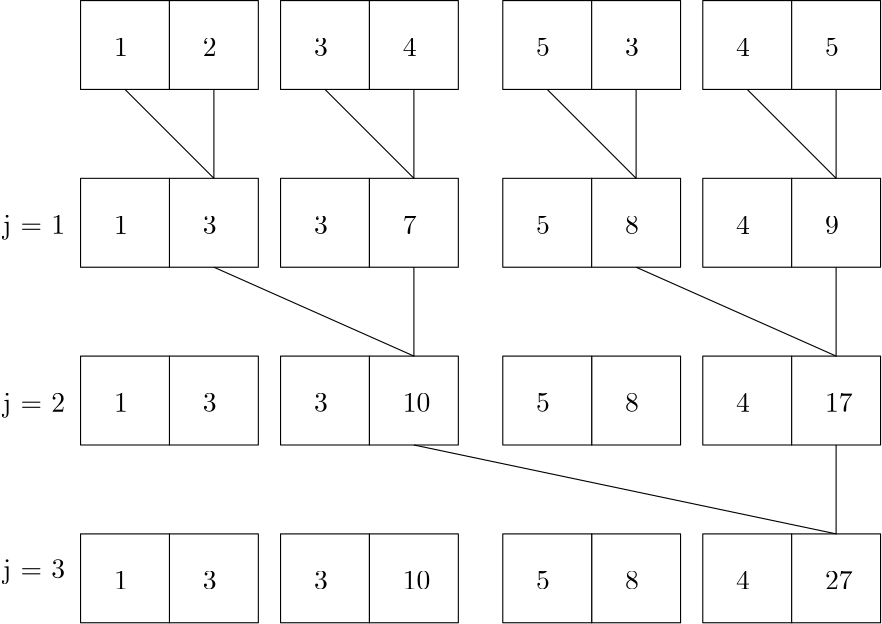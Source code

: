 <?xml version="1.0"?>
<!DOCTYPE ipe SYSTEM "ipe.dtd">
<ipe version="70005" creator="Ipe 7.1.2">
<info created="D:20120605181249" modified="D:20120605225826"/>
<ipestyle name="basic">
<symbol name="arrow/arc(spx)">
<path stroke="sym-stroke" fill="sym-stroke" pen="sym-pen">
0 0 m
-1 0.333 l
-1 -0.333 l
h
</path>
</symbol>
<symbol name="arrow/farc(spx)">
<path stroke="sym-stroke" fill="white" pen="sym-pen">
0 0 m
-1 0.333 l
-1 -0.333 l
h
</path>
</symbol>
<symbol name="mark/circle(sx)" transformations="translations">
<path fill="sym-stroke">
0.6 0 0 0.6 0 0 e
0.4 0 0 0.4 0 0 e
</path>
</symbol>
<symbol name="mark/disk(sx)" transformations="translations">
<path fill="sym-stroke">
0.6 0 0 0.6 0 0 e
</path>
</symbol>
<symbol name="mark/fdisk(sfx)" transformations="translations">
<group>
<path fill="sym-fill">
0.5 0 0 0.5 0 0 e
</path>
<path fill="sym-stroke" fillrule="eofill">
0.6 0 0 0.6 0 0 e
0.4 0 0 0.4 0 0 e
</path>
</group>
</symbol>
<symbol name="mark/box(sx)" transformations="translations">
<path fill="sym-stroke" fillrule="eofill">
-0.6 -0.6 m
0.6 -0.6 l
0.6 0.6 l
-0.6 0.6 l
h
-0.4 -0.4 m
0.4 -0.4 l
0.4 0.4 l
-0.4 0.4 l
h
</path>
</symbol>
<symbol name="mark/square(sx)" transformations="translations">
<path fill="sym-stroke">
-0.6 -0.6 m
0.6 -0.6 l
0.6 0.6 l
-0.6 0.6 l
h
</path>
</symbol>
<symbol name="mark/fsquare(sfx)" transformations="translations">
<group>
<path fill="sym-fill">
-0.5 -0.5 m
0.5 -0.5 l
0.5 0.5 l
-0.5 0.5 l
h
</path>
<path fill="sym-stroke" fillrule="eofill">
-0.6 -0.6 m
0.6 -0.6 l
0.6 0.6 l
-0.6 0.6 l
h
-0.4 -0.4 m
0.4 -0.4 l
0.4 0.4 l
-0.4 0.4 l
h
</path>
</group>
</symbol>
<symbol name="mark/cross(sx)" transformations="translations">
<group>
<path fill="sym-stroke">
-0.43 -0.57 m
0.57 0.43 l
0.43 0.57 l
-0.57 -0.43 l
h
</path>
<path fill="sym-stroke">
-0.43 0.57 m
0.57 -0.43 l
0.43 -0.57 l
-0.57 0.43 l
h
</path>
</group>
</symbol>
<symbol name="arrow/fnormal(spx)">
<path stroke="sym-stroke" fill="white" pen="sym-pen">
0 0 m
-1 0.333 l
-1 -0.333 l
h
</path>
</symbol>
<symbol name="arrow/pointed(spx)">
<path stroke="sym-stroke" fill="sym-stroke" pen="sym-pen">
0 0 m
-1 0.333 l
-0.8 0 l
-1 -0.333 l
h
</path>
</symbol>
<symbol name="arrow/fpointed(spx)">
<path stroke="sym-stroke" fill="white" pen="sym-pen">
0 0 m
-1 0.333 l
-0.8 0 l
-1 -0.333 l
h
</path>
</symbol>
<symbol name="arrow/linear(spx)">
<path stroke="sym-stroke" pen="sym-pen">
-1 0.333 m
0 0 l
-1 -0.333 l
</path>
</symbol>
<symbol name="arrow/fdouble(spx)">
<path stroke="sym-stroke" fill="white" pen="sym-pen">
0 0 m
-1 0.333 l
-1 -0.333 l
h
-1 0 m
-2 0.333 l
-2 -0.333 l
h
</path>
</symbol>
<symbol name="arrow/double(spx)">
<path stroke="sym-stroke" fill="sym-stroke" pen="sym-pen">
0 0 m
-1 0.333 l
-1 -0.333 l
h
-1 0 m
-2 0.333 l
-2 -0.333 l
h
</path>
</symbol>
<pen name="heavier" value="0.8"/>
<pen name="fat" value="1.2"/>
<pen name="ultrafat" value="2"/>
<symbolsize name="large" value="5"/>
<symbolsize name="small" value="2"/>
<symbolsize name="tiny" value="1.1"/>
<arrowsize name="large" value="10"/>
<arrowsize name="small" value="5"/>
<arrowsize name="tiny" value="3"/>
<color name="red" value="1 0 0"/>
<color name="green" value="0 1 0"/>
<color name="blue" value="0 0 1"/>
<color name="yellow" value="1 1 0"/>
<color name="orange" value="1 0.647 0"/>
<color name="gold" value="1 0.843 0"/>
<color name="purple" value="0.627 0.125 0.941"/>
<color name="gray" value="0.745"/>
<color name="brown" value="0.647 0.165 0.165"/>
<color name="navy" value="0 0 0.502"/>
<color name="pink" value="1 0.753 0.796"/>
<color name="seagreen" value="0.18 0.545 0.341"/>
<color name="turquoise" value="0.251 0.878 0.816"/>
<color name="violet" value="0.933 0.51 0.933"/>
<color name="darkblue" value="0 0 0.545"/>
<color name="darkcyan" value="0 0.545 0.545"/>
<color name="darkgray" value="0.663"/>
<color name="darkgreen" value="0 0.392 0"/>
<color name="darkmagenta" value="0.545 0 0.545"/>
<color name="darkorange" value="1 0.549 0"/>
<color name="darkred" value="0.545 0 0"/>
<color name="lightblue" value="0.678 0.847 0.902"/>
<color name="lightcyan" value="0.878 1 1"/>
<color name="lightgray" value="0.827"/>
<color name="lightgreen" value="0.565 0.933 0.565"/>
<color name="lightyellow" value="1 1 0.878"/>
<dashstyle name="dashed" value="[4] 0"/>
<dashstyle name="dotted" value="[1 3] 0"/>
<dashstyle name="dash dotted" value="[4 2 1 2] 0"/>
<dashstyle name="dash dot dotted" value="[4 2 1 2 1 2] 0"/>
<textsize name="large" value="\large"/>
<textsize name="Large" value="\Large"/>
<textsize name="LARGE" value="\LARGE"/>
<textsize name="huge" value="\huge"/>
<textsize name="Huge" value="\Huge"/>
<textsize name="small" value="\small"/>
<textsize name="footnote" value="\footnotesize"/>
<textsize name="tiny" value="\tiny"/>
<textstyle name="center" begin="\begin{center}" end="\end{center}"/>
<textstyle name="itemize" begin="\begin{itemize}" end="\end{itemize}"/>
<textstyle name="item" begin="\begin{itemize}\item{}" end="\end{itemize}"/>
<gridsize name="4 pts" value="4"/>
<gridsize name="8 pts (~3 mm)" value="8"/>
<gridsize name="16 pts (~6 mm)" value="16"/>
<gridsize name="32 pts (~12 mm)" value="32"/>
<gridsize name="10 pts (~3.5 mm)" value="10"/>
<gridsize name="20 pts (~7 mm)" value="20"/>
<gridsize name="14 pts (~5 mm)" value="14"/>
<gridsize name="28 pts (~10 mm)" value="28"/>
<gridsize name="56 pts (~20 mm)" value="56"/>
<anglesize name="90 deg" value="90"/>
<anglesize name="60 deg" value="60"/>
<anglesize name="45 deg" value="45"/>
<anglesize name="30 deg" value="30"/>
<anglesize name="22.5 deg" value="22.5"/>
<tiling name="falling" angle="-60" step="4" width="1"/>
<tiling name="rising" angle="30" step="4" width="1"/>
</ipestyle>
<page>
<layer name="alpha"/>
<view layers="alpha" active="alpha"/>
<path layer="alpha" stroke="black" fill="white">
64 768 m
64 736 l
96 736 l
96 768 l
h
</path>
<path matrix="1 0 0 1 32 0" stroke="black" fill="white">
64 768 m
64 736 l
96 736 l
96 768 l
h
</path>
<path matrix="1 0 0 1 72 0" stroke="black" fill="white">
64 768 m
64 736 l
96 736 l
96 768 l
h
</path>
<path matrix="1 0 0 1 104 0" stroke="black" fill="white">
64 768 m
64 736 l
96 736 l
96 768 l
h
</path>
<path matrix="1 0 0 1 152 0" stroke="black" fill="white">
64 768 m
64 736 l
96 736 l
96 768 l
h
</path>
<text matrix="1 0 0 1 4 4" transformations="translations" pos="72 744" stroke="black" type="label" width="4.981" height="6.42" depth="0" valign="baseline">1</text>
<text matrix="1 0 0 1 4 4" transformations="translations" pos="104 744" stroke="black" type="label" width="4.981" height="6.42" depth="0" valign="baseline">2</text>
<text matrix="1 0 0 1 76 4" transformations="translations" pos="72 744" stroke="black" type="label" width="4.981" height="6.42" depth="0" valign="baseline">3</text>
<text matrix="1 0 0 1 76 4" transformations="translations" pos="104 744" stroke="black" type="label" width="4.981" height="6.42" depth="0" valign="baseline">4</text>
<text matrix="1 0 0 1 124 4" transformations="translations" pos="104 744" stroke="black" type="label" width="4.981" height="6.42" depth="0" valign="baseline">5</text>
<path matrix="1 0 0 1 72 -64" stroke="black" fill="white">
64 768 m
64 736 l
96 736 l
96 768 l
h
</path>
<path matrix="1 0 0 1 104 -64" stroke="black" fill="white">
64 768 m
64 736 l
96 736 l
96 768 l
h
</path>
<text matrix="1 0 0 1 76 -60" transformations="translations" pos="72 744" stroke="black" type="label" width="4.981" height="6.42" depth="0" valign="baseline">3</text>
<text matrix="1 0 0 1 76 -60" transformations="translations" pos="104 744" stroke="black" type="label" width="4.981" height="6.42" depth="0" valign="baseline">7</text>
<path stroke="black">
80 736 m
112 704 l
112 736 l
</path>
<path matrix="1 0 0 1 72 0" stroke="black">
80 736 m
112 704 l
112 736 l
</path>
<path matrix="1 0 0 1 72 -128" stroke="black" fill="white">
64 768 m
64 736 l
96 736 l
96 768 l
h
</path>
<path matrix="1 0 0 1 104 -128" stroke="black" fill="white">
64 768 m
64 736 l
96 736 l
96 768 l
h
</path>
<text matrix="1 0 0 1 76 -124" transformations="translations" pos="72 744" stroke="black" type="label" width="4.981" height="6.42" depth="0" valign="baseline">3</text>
<text matrix="1 0 0 1 76 -124" transformations="translations" pos="104 744" stroke="black" type="label" width="9.963" height="6.42" depth="0" valign="baseline">10</text>
<path matrix="1 0 0 1 32 -64" stroke="black" fill="white">
64 768 m
64 736 l
96 736 l
96 768 l
h
</path>
<text matrix="1 0 0 1 4 -60" transformations="translations" pos="104 744" stroke="black" type="label" width="4.981" height="6.42" depth="0" valign="baseline">3</text>
<text transformations="translations" pos="36 684" stroke="black" type="label" width="22.416" height="6.661" depth="1.93" valign="baseline">j = 1</text>
<text matrix="1 0 0 1 0 -64" transformations="translations" pos="36 684" stroke="black" type="label" width="22.416" height="6.661" depth="1.93" valign="baseline">j = 2</text>
<text matrix="1 0 0 1 0 -124" transformations="translations" pos="36 684" stroke="black" type="label" width="22.416" height="6.661" depth="1.93" valign="baseline">j = 3</text>
<path matrix="1 0 0 1 184 0" stroke="black" fill="white">
64 768 m
64 736 l
96 736 l
96 768 l
h
</path>
<path matrix="1 0 0 1 224 0" stroke="black" fill="white">
64 768 m
64 736 l
96 736 l
96 768 l
h
</path>
<path matrix="1 0 0 1 256 0" stroke="black" fill="white">
64 768 m
64 736 l
96 736 l
96 768 l
h
</path>
<text matrix="1 0 0 1 188 4" transformations="translations" pos="72 744" stroke="black" type="label" width="4.981" height="6.42" depth="0" valign="baseline">3</text>
<text matrix="1 0 0 1 196 4" transformations="translations" pos="104 744" stroke="black" type="label" width="4.981" height="6.42" depth="0" valign="baseline">4</text>
<text matrix="1 0 0 1 228 4" transformations="translations" pos="104 744" stroke="black" type="label" width="4.981" height="6.42" depth="0" valign="baseline">5</text>
<path matrix="1 0 0 1 0 -64" stroke="black" fill="white">
64 768 m
64 736 l
96 736 l
96 768 l
h
</path>
<text matrix="1 0 0 1 -28 -60" transformations="translations" pos="104 744" stroke="black" type="label" width="4.981" height="6.42" depth="0" valign="baseline">1</text>
<path matrix="1 0 0 1 152 -64" stroke="black" fill="white">
64 768 m
64 736 l
96 736 l
96 768 l
h
</path>
<path matrix="1 0 0 1 184 -64" stroke="black" fill="white">
64 768 m
64 736 l
96 736 l
96 768 l
h
</path>
<text matrix="1 0 0 1 156 -60" transformations="translations" pos="72 744" stroke="black" type="label" width="4.981" height="6.42" depth="0" valign="baseline">5</text>
<text matrix="1 0 0 1 156 -60" transformations="translations" pos="104 744" stroke="black" type="label" width="4.981" height="6.42" depth="0" valign="baseline">8</text>
<path matrix="1 0 0 1 152 0" stroke="black">
80 736 m
112 704 l
112 736 l
</path>
<path matrix="1 0 0 1 224 -64" stroke="black" fill="white">
64 768 m
64 736 l
96 736 l
96 768 l
h
</path>
<path matrix="1 0 0 1 256 -64" stroke="black" fill="white">
64 768 m
64 736 l
96 736 l
96 768 l
h
</path>
<text matrix="1 0 0 1 228 -60" transformations="translations" pos="72 744" stroke="black" type="label" width="4.981" height="6.42" depth="0" valign="baseline">4</text>
<text matrix="1 0 0 1 228 -60" transformations="translations" pos="104 744" stroke="black" type="label" width="4.981" height="6.42" depth="0" valign="baseline">9</text>
<path matrix="1 0 0 1 224 0" stroke="black">
80 736 m
112 704 l
112 736 l
</path>
<path matrix="1 0 0 1 32 -128" stroke="black" fill="white">
64 768 m
64 736 l
96 736 l
96 768 l
h
</path>
<text matrix="1 0 0 1 4 -124" transformations="translations" pos="104 744" stroke="black" type="label" width="4.981" height="6.42" depth="0" valign="baseline">3</text>
<path matrix="1 0 0 1 0 -128" stroke="black" fill="white">
64 768 m
64 736 l
96 736 l
96 768 l
h
</path>
<text matrix="1 0 0 1 -28 -124" transformations="translations" pos="104 744" stroke="black" type="label" width="4.981" height="6.42" depth="0" valign="baseline">1</text>
<path stroke="black">
112 672 m
184 640 l
184 672 l
</path>
<path matrix="1 0 0 1 224 -128" stroke="black" fill="white">
64 768 m
64 736 l
96 736 l
96 768 l
h
</path>
<path matrix="1 0 0 1 256 -128" stroke="black" fill="white">
64 768 m
64 736 l
96 736 l
96 768 l
h
</path>
<text matrix="1 0 0 1 228 -124" transformations="translations" pos="72 744" stroke="black" type="label" width="4.981" height="6.42" depth="0" valign="baseline">4</text>
<text matrix="1 0 0 1 228 -124" transformations="translations" pos="104 744" stroke="black" type="label" width="9.963" height="6.42" depth="0" valign="baseline">17</text>
<path matrix="1 0 0 1 184 -128" stroke="black" fill="white">
64 768 m
64 736 l
96 736 l
96 768 l
h
</path>
<text matrix="1 0 0 1 156 -124" transformations="translations" pos="104 744" stroke="black" type="label" width="4.981" height="6.42" depth="0" valign="baseline">8</text>
<path matrix="1 0 0 1 152 -128" stroke="black" fill="white">
64 768 m
64 736 l
96 736 l
96 768 l
h
</path>
<text matrix="1 0 0 1 124 -124" transformations="translations" pos="104 744" stroke="black" type="label" width="4.981" height="6.42" depth="0" valign="baseline">5</text>
<path matrix="1 0 0 1 152 0" stroke="black">
112 672 m
184 640 l
184 672 l
</path>
<path matrix="1 0 0 1 72 -192" stroke="black" fill="white">
64 768 m
64 736 l
96 736 l
96 768 l
h
</path>
<path matrix="1 0 0 1 104 -192" stroke="black" fill="white">
64 768 m
64 736 l
96 736 l
96 768 l
h
</path>
<text matrix="1 0 0 1 76 -188" transformations="translations" pos="72 744" stroke="black" type="label" width="4.981" height="6.42" depth="0" valign="baseline">3</text>
<text matrix="1 0 0 1 76 -188" transformations="translations" pos="104 744" stroke="black" type="label" width="9.963" height="6.42" depth="0" valign="baseline">10</text>
<path matrix="1 0 0 1 32 -192" stroke="black" fill="white">
64 768 m
64 736 l
96 736 l
96 768 l
h
</path>
<text matrix="1 0 0 1 4 -188" transformations="translations" pos="104 744" stroke="black" type="label" width="4.981" height="6.42" depth="0" valign="baseline">3</text>
<path matrix="1 0 0 1 0 -192" stroke="black" fill="white">
64 768 m
64 736 l
96 736 l
96 768 l
h
</path>
<text matrix="1 0 0 1 -28 -188" transformations="translations" pos="104 744" stroke="black" type="label" width="4.981" height="6.42" depth="0" valign="baseline">1</text>
<path matrix="1 0 0 1 224 -192" stroke="black" fill="white">
64 768 m
64 736 l
96 736 l
96 768 l
h
</path>
<path matrix="1 0 0 1 256 -192" stroke="black" fill="white">
64 768 m
64 736 l
96 736 l
96 768 l
h
</path>
<text matrix="1 0 0 1 228 -188" transformations="translations" pos="72 744" stroke="black" type="label" width="4.981" height="6.42" depth="0" valign="baseline">4</text>
<text matrix="1 0 0 1 228 -188" transformations="translations" pos="104 744" stroke="black" type="label" width="9.963" height="6.42" depth="0" valign="baseline">27</text>
<path matrix="1 0 0 1 184 -192" stroke="black" fill="white">
64 768 m
64 736 l
96 736 l
96 768 l
h
</path>
<text matrix="1 0 0 1 156 -188" transformations="translations" pos="104 744" stroke="black" type="label" width="4.981" height="6.42" depth="0" valign="baseline">8</text>
<path matrix="1 0 0 1 152 -192" stroke="black" fill="white">
64 768 m
64 736 l
96 736 l
96 768 l
h
</path>
<text matrix="1 0 0 1 124 -188" transformations="translations" pos="104 744" stroke="black" type="label" width="4.981" height="6.42" depth="0" valign="baseline">5</text>
<path stroke="black">
184 608 m
336 576 l
336 608 l
</path>
</page>
</ipe>
